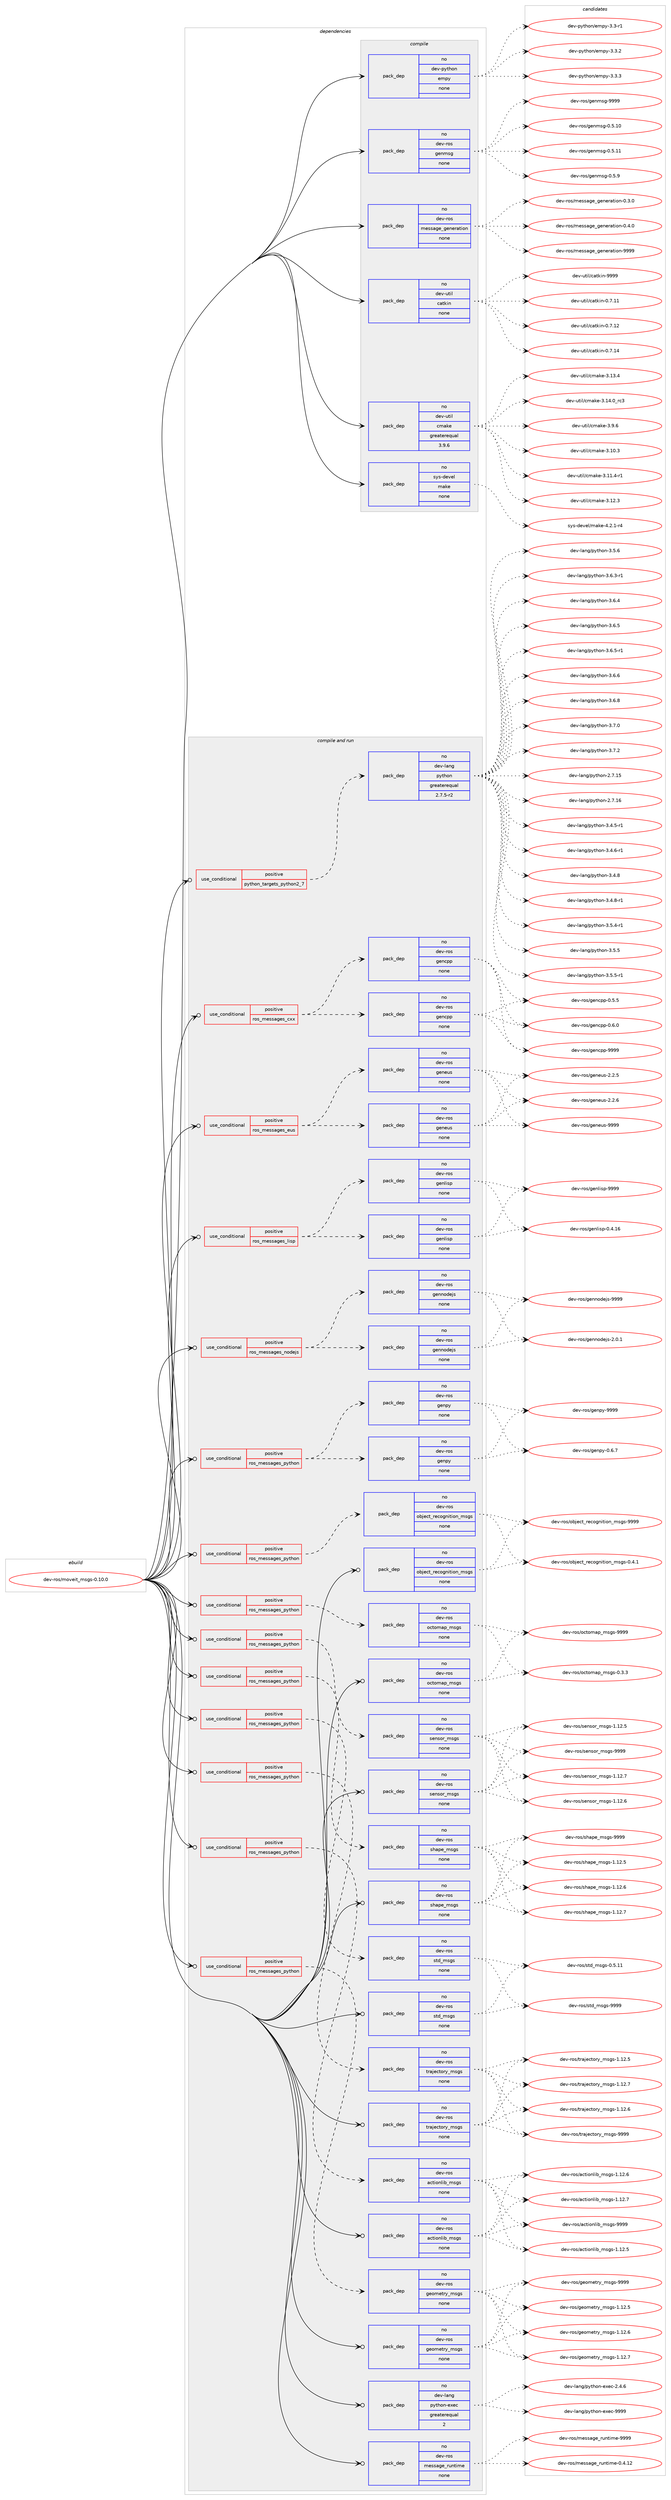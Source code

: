 digraph prolog {

# *************
# Graph options
# *************

newrank=true;
concentrate=true;
compound=true;
graph [rankdir=LR,fontname=Helvetica,fontsize=10,ranksep=1.5];#, ranksep=2.5, nodesep=0.2];
edge  [arrowhead=vee];
node  [fontname=Helvetica,fontsize=10];

# **********
# The ebuild
# **********

subgraph cluster_leftcol {
color=gray;
rank=same;
label=<<i>ebuild</i>>;
id [label="dev-ros/moveit_msgs-0.10.0", color=red, width=4, href="../dev-ros/moveit_msgs-0.10.0.svg"];
}

# ****************
# The dependencies
# ****************

subgraph cluster_midcol {
color=gray;
label=<<i>dependencies</i>>;
subgraph cluster_compile {
fillcolor="#eeeeee";
style=filled;
label=<<i>compile</i>>;
subgraph pack1047651 {
dependency1460095 [label=<<TABLE BORDER="0" CELLBORDER="1" CELLSPACING="0" CELLPADDING="4" WIDTH="220"><TR><TD ROWSPAN="6" CELLPADDING="30">pack_dep</TD></TR><TR><TD WIDTH="110">no</TD></TR><TR><TD>dev-python</TD></TR><TR><TD>empy</TD></TR><TR><TD>none</TD></TR><TR><TD></TD></TR></TABLE>>, shape=none, color=blue];
}
id:e -> dependency1460095:w [weight=20,style="solid",arrowhead="vee"];
subgraph pack1047652 {
dependency1460096 [label=<<TABLE BORDER="0" CELLBORDER="1" CELLSPACING="0" CELLPADDING="4" WIDTH="220"><TR><TD ROWSPAN="6" CELLPADDING="30">pack_dep</TD></TR><TR><TD WIDTH="110">no</TD></TR><TR><TD>dev-ros</TD></TR><TR><TD>genmsg</TD></TR><TR><TD>none</TD></TR><TR><TD></TD></TR></TABLE>>, shape=none, color=blue];
}
id:e -> dependency1460096:w [weight=20,style="solid",arrowhead="vee"];
subgraph pack1047653 {
dependency1460097 [label=<<TABLE BORDER="0" CELLBORDER="1" CELLSPACING="0" CELLPADDING="4" WIDTH="220"><TR><TD ROWSPAN="6" CELLPADDING="30">pack_dep</TD></TR><TR><TD WIDTH="110">no</TD></TR><TR><TD>dev-ros</TD></TR><TR><TD>message_generation</TD></TR><TR><TD>none</TD></TR><TR><TD></TD></TR></TABLE>>, shape=none, color=blue];
}
id:e -> dependency1460097:w [weight=20,style="solid",arrowhead="vee"];
subgraph pack1047654 {
dependency1460098 [label=<<TABLE BORDER="0" CELLBORDER="1" CELLSPACING="0" CELLPADDING="4" WIDTH="220"><TR><TD ROWSPAN="6" CELLPADDING="30">pack_dep</TD></TR><TR><TD WIDTH="110">no</TD></TR><TR><TD>dev-util</TD></TR><TR><TD>catkin</TD></TR><TR><TD>none</TD></TR><TR><TD></TD></TR></TABLE>>, shape=none, color=blue];
}
id:e -> dependency1460098:w [weight=20,style="solid",arrowhead="vee"];
subgraph pack1047655 {
dependency1460099 [label=<<TABLE BORDER="0" CELLBORDER="1" CELLSPACING="0" CELLPADDING="4" WIDTH="220"><TR><TD ROWSPAN="6" CELLPADDING="30">pack_dep</TD></TR><TR><TD WIDTH="110">no</TD></TR><TR><TD>dev-util</TD></TR><TR><TD>cmake</TD></TR><TR><TD>greaterequal</TD></TR><TR><TD>3.9.6</TD></TR></TABLE>>, shape=none, color=blue];
}
id:e -> dependency1460099:w [weight=20,style="solid",arrowhead="vee"];
subgraph pack1047656 {
dependency1460100 [label=<<TABLE BORDER="0" CELLBORDER="1" CELLSPACING="0" CELLPADDING="4" WIDTH="220"><TR><TD ROWSPAN="6" CELLPADDING="30">pack_dep</TD></TR><TR><TD WIDTH="110">no</TD></TR><TR><TD>sys-devel</TD></TR><TR><TD>make</TD></TR><TR><TD>none</TD></TR><TR><TD></TD></TR></TABLE>>, shape=none, color=blue];
}
id:e -> dependency1460100:w [weight=20,style="solid",arrowhead="vee"];
}
subgraph cluster_compileandrun {
fillcolor="#eeeeee";
style=filled;
label=<<i>compile and run</i>>;
subgraph cond389054 {
dependency1460101 [label=<<TABLE BORDER="0" CELLBORDER="1" CELLSPACING="0" CELLPADDING="4"><TR><TD ROWSPAN="3" CELLPADDING="10">use_conditional</TD></TR><TR><TD>positive</TD></TR><TR><TD>python_targets_python2_7</TD></TR></TABLE>>, shape=none, color=red];
subgraph pack1047657 {
dependency1460102 [label=<<TABLE BORDER="0" CELLBORDER="1" CELLSPACING="0" CELLPADDING="4" WIDTH="220"><TR><TD ROWSPAN="6" CELLPADDING="30">pack_dep</TD></TR><TR><TD WIDTH="110">no</TD></TR><TR><TD>dev-lang</TD></TR><TR><TD>python</TD></TR><TR><TD>greaterequal</TD></TR><TR><TD>2.7.5-r2</TD></TR></TABLE>>, shape=none, color=blue];
}
dependency1460101:e -> dependency1460102:w [weight=20,style="dashed",arrowhead="vee"];
}
id:e -> dependency1460101:w [weight=20,style="solid",arrowhead="odotvee"];
subgraph cond389055 {
dependency1460103 [label=<<TABLE BORDER="0" CELLBORDER="1" CELLSPACING="0" CELLPADDING="4"><TR><TD ROWSPAN="3" CELLPADDING="10">use_conditional</TD></TR><TR><TD>positive</TD></TR><TR><TD>ros_messages_cxx</TD></TR></TABLE>>, shape=none, color=red];
subgraph pack1047658 {
dependency1460104 [label=<<TABLE BORDER="0" CELLBORDER="1" CELLSPACING="0" CELLPADDING="4" WIDTH="220"><TR><TD ROWSPAN="6" CELLPADDING="30">pack_dep</TD></TR><TR><TD WIDTH="110">no</TD></TR><TR><TD>dev-ros</TD></TR><TR><TD>gencpp</TD></TR><TR><TD>none</TD></TR><TR><TD></TD></TR></TABLE>>, shape=none, color=blue];
}
dependency1460103:e -> dependency1460104:w [weight=20,style="dashed",arrowhead="vee"];
subgraph pack1047659 {
dependency1460105 [label=<<TABLE BORDER="0" CELLBORDER="1" CELLSPACING="0" CELLPADDING="4" WIDTH="220"><TR><TD ROWSPAN="6" CELLPADDING="30">pack_dep</TD></TR><TR><TD WIDTH="110">no</TD></TR><TR><TD>dev-ros</TD></TR><TR><TD>gencpp</TD></TR><TR><TD>none</TD></TR><TR><TD></TD></TR></TABLE>>, shape=none, color=blue];
}
dependency1460103:e -> dependency1460105:w [weight=20,style="dashed",arrowhead="vee"];
}
id:e -> dependency1460103:w [weight=20,style="solid",arrowhead="odotvee"];
subgraph cond389056 {
dependency1460106 [label=<<TABLE BORDER="0" CELLBORDER="1" CELLSPACING="0" CELLPADDING="4"><TR><TD ROWSPAN="3" CELLPADDING="10">use_conditional</TD></TR><TR><TD>positive</TD></TR><TR><TD>ros_messages_eus</TD></TR></TABLE>>, shape=none, color=red];
subgraph pack1047660 {
dependency1460107 [label=<<TABLE BORDER="0" CELLBORDER="1" CELLSPACING="0" CELLPADDING="4" WIDTH="220"><TR><TD ROWSPAN="6" CELLPADDING="30">pack_dep</TD></TR><TR><TD WIDTH="110">no</TD></TR><TR><TD>dev-ros</TD></TR><TR><TD>geneus</TD></TR><TR><TD>none</TD></TR><TR><TD></TD></TR></TABLE>>, shape=none, color=blue];
}
dependency1460106:e -> dependency1460107:w [weight=20,style="dashed",arrowhead="vee"];
subgraph pack1047661 {
dependency1460108 [label=<<TABLE BORDER="0" CELLBORDER="1" CELLSPACING="0" CELLPADDING="4" WIDTH="220"><TR><TD ROWSPAN="6" CELLPADDING="30">pack_dep</TD></TR><TR><TD WIDTH="110">no</TD></TR><TR><TD>dev-ros</TD></TR><TR><TD>geneus</TD></TR><TR><TD>none</TD></TR><TR><TD></TD></TR></TABLE>>, shape=none, color=blue];
}
dependency1460106:e -> dependency1460108:w [weight=20,style="dashed",arrowhead="vee"];
}
id:e -> dependency1460106:w [weight=20,style="solid",arrowhead="odotvee"];
subgraph cond389057 {
dependency1460109 [label=<<TABLE BORDER="0" CELLBORDER="1" CELLSPACING="0" CELLPADDING="4"><TR><TD ROWSPAN="3" CELLPADDING="10">use_conditional</TD></TR><TR><TD>positive</TD></TR><TR><TD>ros_messages_lisp</TD></TR></TABLE>>, shape=none, color=red];
subgraph pack1047662 {
dependency1460110 [label=<<TABLE BORDER="0" CELLBORDER="1" CELLSPACING="0" CELLPADDING="4" WIDTH="220"><TR><TD ROWSPAN="6" CELLPADDING="30">pack_dep</TD></TR><TR><TD WIDTH="110">no</TD></TR><TR><TD>dev-ros</TD></TR><TR><TD>genlisp</TD></TR><TR><TD>none</TD></TR><TR><TD></TD></TR></TABLE>>, shape=none, color=blue];
}
dependency1460109:e -> dependency1460110:w [weight=20,style="dashed",arrowhead="vee"];
subgraph pack1047663 {
dependency1460111 [label=<<TABLE BORDER="0" CELLBORDER="1" CELLSPACING="0" CELLPADDING="4" WIDTH="220"><TR><TD ROWSPAN="6" CELLPADDING="30">pack_dep</TD></TR><TR><TD WIDTH="110">no</TD></TR><TR><TD>dev-ros</TD></TR><TR><TD>genlisp</TD></TR><TR><TD>none</TD></TR><TR><TD></TD></TR></TABLE>>, shape=none, color=blue];
}
dependency1460109:e -> dependency1460111:w [weight=20,style="dashed",arrowhead="vee"];
}
id:e -> dependency1460109:w [weight=20,style="solid",arrowhead="odotvee"];
subgraph cond389058 {
dependency1460112 [label=<<TABLE BORDER="0" CELLBORDER="1" CELLSPACING="0" CELLPADDING="4"><TR><TD ROWSPAN="3" CELLPADDING="10">use_conditional</TD></TR><TR><TD>positive</TD></TR><TR><TD>ros_messages_nodejs</TD></TR></TABLE>>, shape=none, color=red];
subgraph pack1047664 {
dependency1460113 [label=<<TABLE BORDER="0" CELLBORDER="1" CELLSPACING="0" CELLPADDING="4" WIDTH="220"><TR><TD ROWSPAN="6" CELLPADDING="30">pack_dep</TD></TR><TR><TD WIDTH="110">no</TD></TR><TR><TD>dev-ros</TD></TR><TR><TD>gennodejs</TD></TR><TR><TD>none</TD></TR><TR><TD></TD></TR></TABLE>>, shape=none, color=blue];
}
dependency1460112:e -> dependency1460113:w [weight=20,style="dashed",arrowhead="vee"];
subgraph pack1047665 {
dependency1460114 [label=<<TABLE BORDER="0" CELLBORDER="1" CELLSPACING="0" CELLPADDING="4" WIDTH="220"><TR><TD ROWSPAN="6" CELLPADDING="30">pack_dep</TD></TR><TR><TD WIDTH="110">no</TD></TR><TR><TD>dev-ros</TD></TR><TR><TD>gennodejs</TD></TR><TR><TD>none</TD></TR><TR><TD></TD></TR></TABLE>>, shape=none, color=blue];
}
dependency1460112:e -> dependency1460114:w [weight=20,style="dashed",arrowhead="vee"];
}
id:e -> dependency1460112:w [weight=20,style="solid",arrowhead="odotvee"];
subgraph cond389059 {
dependency1460115 [label=<<TABLE BORDER="0" CELLBORDER="1" CELLSPACING="0" CELLPADDING="4"><TR><TD ROWSPAN="3" CELLPADDING="10">use_conditional</TD></TR><TR><TD>positive</TD></TR><TR><TD>ros_messages_python</TD></TR></TABLE>>, shape=none, color=red];
subgraph pack1047666 {
dependency1460116 [label=<<TABLE BORDER="0" CELLBORDER="1" CELLSPACING="0" CELLPADDING="4" WIDTH="220"><TR><TD ROWSPAN="6" CELLPADDING="30">pack_dep</TD></TR><TR><TD WIDTH="110">no</TD></TR><TR><TD>dev-ros</TD></TR><TR><TD>actionlib_msgs</TD></TR><TR><TD>none</TD></TR><TR><TD></TD></TR></TABLE>>, shape=none, color=blue];
}
dependency1460115:e -> dependency1460116:w [weight=20,style="dashed",arrowhead="vee"];
}
id:e -> dependency1460115:w [weight=20,style="solid",arrowhead="odotvee"];
subgraph cond389060 {
dependency1460117 [label=<<TABLE BORDER="0" CELLBORDER="1" CELLSPACING="0" CELLPADDING="4"><TR><TD ROWSPAN="3" CELLPADDING="10">use_conditional</TD></TR><TR><TD>positive</TD></TR><TR><TD>ros_messages_python</TD></TR></TABLE>>, shape=none, color=red];
subgraph pack1047667 {
dependency1460118 [label=<<TABLE BORDER="0" CELLBORDER="1" CELLSPACING="0" CELLPADDING="4" WIDTH="220"><TR><TD ROWSPAN="6" CELLPADDING="30">pack_dep</TD></TR><TR><TD WIDTH="110">no</TD></TR><TR><TD>dev-ros</TD></TR><TR><TD>genpy</TD></TR><TR><TD>none</TD></TR><TR><TD></TD></TR></TABLE>>, shape=none, color=blue];
}
dependency1460117:e -> dependency1460118:w [weight=20,style="dashed",arrowhead="vee"];
subgraph pack1047668 {
dependency1460119 [label=<<TABLE BORDER="0" CELLBORDER="1" CELLSPACING="0" CELLPADDING="4" WIDTH="220"><TR><TD ROWSPAN="6" CELLPADDING="30">pack_dep</TD></TR><TR><TD WIDTH="110">no</TD></TR><TR><TD>dev-ros</TD></TR><TR><TD>genpy</TD></TR><TR><TD>none</TD></TR><TR><TD></TD></TR></TABLE>>, shape=none, color=blue];
}
dependency1460117:e -> dependency1460119:w [weight=20,style="dashed",arrowhead="vee"];
}
id:e -> dependency1460117:w [weight=20,style="solid",arrowhead="odotvee"];
subgraph cond389061 {
dependency1460120 [label=<<TABLE BORDER="0" CELLBORDER="1" CELLSPACING="0" CELLPADDING="4"><TR><TD ROWSPAN="3" CELLPADDING="10">use_conditional</TD></TR><TR><TD>positive</TD></TR><TR><TD>ros_messages_python</TD></TR></TABLE>>, shape=none, color=red];
subgraph pack1047669 {
dependency1460121 [label=<<TABLE BORDER="0" CELLBORDER="1" CELLSPACING="0" CELLPADDING="4" WIDTH="220"><TR><TD ROWSPAN="6" CELLPADDING="30">pack_dep</TD></TR><TR><TD WIDTH="110">no</TD></TR><TR><TD>dev-ros</TD></TR><TR><TD>geometry_msgs</TD></TR><TR><TD>none</TD></TR><TR><TD></TD></TR></TABLE>>, shape=none, color=blue];
}
dependency1460120:e -> dependency1460121:w [weight=20,style="dashed",arrowhead="vee"];
}
id:e -> dependency1460120:w [weight=20,style="solid",arrowhead="odotvee"];
subgraph cond389062 {
dependency1460122 [label=<<TABLE BORDER="0" CELLBORDER="1" CELLSPACING="0" CELLPADDING="4"><TR><TD ROWSPAN="3" CELLPADDING="10">use_conditional</TD></TR><TR><TD>positive</TD></TR><TR><TD>ros_messages_python</TD></TR></TABLE>>, shape=none, color=red];
subgraph pack1047670 {
dependency1460123 [label=<<TABLE BORDER="0" CELLBORDER="1" CELLSPACING="0" CELLPADDING="4" WIDTH="220"><TR><TD ROWSPAN="6" CELLPADDING="30">pack_dep</TD></TR><TR><TD WIDTH="110">no</TD></TR><TR><TD>dev-ros</TD></TR><TR><TD>object_recognition_msgs</TD></TR><TR><TD>none</TD></TR><TR><TD></TD></TR></TABLE>>, shape=none, color=blue];
}
dependency1460122:e -> dependency1460123:w [weight=20,style="dashed",arrowhead="vee"];
}
id:e -> dependency1460122:w [weight=20,style="solid",arrowhead="odotvee"];
subgraph cond389063 {
dependency1460124 [label=<<TABLE BORDER="0" CELLBORDER="1" CELLSPACING="0" CELLPADDING="4"><TR><TD ROWSPAN="3" CELLPADDING="10">use_conditional</TD></TR><TR><TD>positive</TD></TR><TR><TD>ros_messages_python</TD></TR></TABLE>>, shape=none, color=red];
subgraph pack1047671 {
dependency1460125 [label=<<TABLE BORDER="0" CELLBORDER="1" CELLSPACING="0" CELLPADDING="4" WIDTH="220"><TR><TD ROWSPAN="6" CELLPADDING="30">pack_dep</TD></TR><TR><TD WIDTH="110">no</TD></TR><TR><TD>dev-ros</TD></TR><TR><TD>octomap_msgs</TD></TR><TR><TD>none</TD></TR><TR><TD></TD></TR></TABLE>>, shape=none, color=blue];
}
dependency1460124:e -> dependency1460125:w [weight=20,style="dashed",arrowhead="vee"];
}
id:e -> dependency1460124:w [weight=20,style="solid",arrowhead="odotvee"];
subgraph cond389064 {
dependency1460126 [label=<<TABLE BORDER="0" CELLBORDER="1" CELLSPACING="0" CELLPADDING="4"><TR><TD ROWSPAN="3" CELLPADDING="10">use_conditional</TD></TR><TR><TD>positive</TD></TR><TR><TD>ros_messages_python</TD></TR></TABLE>>, shape=none, color=red];
subgraph pack1047672 {
dependency1460127 [label=<<TABLE BORDER="0" CELLBORDER="1" CELLSPACING="0" CELLPADDING="4" WIDTH="220"><TR><TD ROWSPAN="6" CELLPADDING="30">pack_dep</TD></TR><TR><TD WIDTH="110">no</TD></TR><TR><TD>dev-ros</TD></TR><TR><TD>sensor_msgs</TD></TR><TR><TD>none</TD></TR><TR><TD></TD></TR></TABLE>>, shape=none, color=blue];
}
dependency1460126:e -> dependency1460127:w [weight=20,style="dashed",arrowhead="vee"];
}
id:e -> dependency1460126:w [weight=20,style="solid",arrowhead="odotvee"];
subgraph cond389065 {
dependency1460128 [label=<<TABLE BORDER="0" CELLBORDER="1" CELLSPACING="0" CELLPADDING="4"><TR><TD ROWSPAN="3" CELLPADDING="10">use_conditional</TD></TR><TR><TD>positive</TD></TR><TR><TD>ros_messages_python</TD></TR></TABLE>>, shape=none, color=red];
subgraph pack1047673 {
dependency1460129 [label=<<TABLE BORDER="0" CELLBORDER="1" CELLSPACING="0" CELLPADDING="4" WIDTH="220"><TR><TD ROWSPAN="6" CELLPADDING="30">pack_dep</TD></TR><TR><TD WIDTH="110">no</TD></TR><TR><TD>dev-ros</TD></TR><TR><TD>shape_msgs</TD></TR><TR><TD>none</TD></TR><TR><TD></TD></TR></TABLE>>, shape=none, color=blue];
}
dependency1460128:e -> dependency1460129:w [weight=20,style="dashed",arrowhead="vee"];
}
id:e -> dependency1460128:w [weight=20,style="solid",arrowhead="odotvee"];
subgraph cond389066 {
dependency1460130 [label=<<TABLE BORDER="0" CELLBORDER="1" CELLSPACING="0" CELLPADDING="4"><TR><TD ROWSPAN="3" CELLPADDING="10">use_conditional</TD></TR><TR><TD>positive</TD></TR><TR><TD>ros_messages_python</TD></TR></TABLE>>, shape=none, color=red];
subgraph pack1047674 {
dependency1460131 [label=<<TABLE BORDER="0" CELLBORDER="1" CELLSPACING="0" CELLPADDING="4" WIDTH="220"><TR><TD ROWSPAN="6" CELLPADDING="30">pack_dep</TD></TR><TR><TD WIDTH="110">no</TD></TR><TR><TD>dev-ros</TD></TR><TR><TD>std_msgs</TD></TR><TR><TD>none</TD></TR><TR><TD></TD></TR></TABLE>>, shape=none, color=blue];
}
dependency1460130:e -> dependency1460131:w [weight=20,style="dashed",arrowhead="vee"];
}
id:e -> dependency1460130:w [weight=20,style="solid",arrowhead="odotvee"];
subgraph cond389067 {
dependency1460132 [label=<<TABLE BORDER="0" CELLBORDER="1" CELLSPACING="0" CELLPADDING="4"><TR><TD ROWSPAN="3" CELLPADDING="10">use_conditional</TD></TR><TR><TD>positive</TD></TR><TR><TD>ros_messages_python</TD></TR></TABLE>>, shape=none, color=red];
subgraph pack1047675 {
dependency1460133 [label=<<TABLE BORDER="0" CELLBORDER="1" CELLSPACING="0" CELLPADDING="4" WIDTH="220"><TR><TD ROWSPAN="6" CELLPADDING="30">pack_dep</TD></TR><TR><TD WIDTH="110">no</TD></TR><TR><TD>dev-ros</TD></TR><TR><TD>trajectory_msgs</TD></TR><TR><TD>none</TD></TR><TR><TD></TD></TR></TABLE>>, shape=none, color=blue];
}
dependency1460132:e -> dependency1460133:w [weight=20,style="dashed",arrowhead="vee"];
}
id:e -> dependency1460132:w [weight=20,style="solid",arrowhead="odotvee"];
subgraph pack1047676 {
dependency1460134 [label=<<TABLE BORDER="0" CELLBORDER="1" CELLSPACING="0" CELLPADDING="4" WIDTH="220"><TR><TD ROWSPAN="6" CELLPADDING="30">pack_dep</TD></TR><TR><TD WIDTH="110">no</TD></TR><TR><TD>dev-lang</TD></TR><TR><TD>python-exec</TD></TR><TR><TD>greaterequal</TD></TR><TR><TD>2</TD></TR></TABLE>>, shape=none, color=blue];
}
id:e -> dependency1460134:w [weight=20,style="solid",arrowhead="odotvee"];
subgraph pack1047677 {
dependency1460135 [label=<<TABLE BORDER="0" CELLBORDER="1" CELLSPACING="0" CELLPADDING="4" WIDTH="220"><TR><TD ROWSPAN="6" CELLPADDING="30">pack_dep</TD></TR><TR><TD WIDTH="110">no</TD></TR><TR><TD>dev-ros</TD></TR><TR><TD>actionlib_msgs</TD></TR><TR><TD>none</TD></TR><TR><TD></TD></TR></TABLE>>, shape=none, color=blue];
}
id:e -> dependency1460135:w [weight=20,style="solid",arrowhead="odotvee"];
subgraph pack1047678 {
dependency1460136 [label=<<TABLE BORDER="0" CELLBORDER="1" CELLSPACING="0" CELLPADDING="4" WIDTH="220"><TR><TD ROWSPAN="6" CELLPADDING="30">pack_dep</TD></TR><TR><TD WIDTH="110">no</TD></TR><TR><TD>dev-ros</TD></TR><TR><TD>geometry_msgs</TD></TR><TR><TD>none</TD></TR><TR><TD></TD></TR></TABLE>>, shape=none, color=blue];
}
id:e -> dependency1460136:w [weight=20,style="solid",arrowhead="odotvee"];
subgraph pack1047679 {
dependency1460137 [label=<<TABLE BORDER="0" CELLBORDER="1" CELLSPACING="0" CELLPADDING="4" WIDTH="220"><TR><TD ROWSPAN="6" CELLPADDING="30">pack_dep</TD></TR><TR><TD WIDTH="110">no</TD></TR><TR><TD>dev-ros</TD></TR><TR><TD>message_runtime</TD></TR><TR><TD>none</TD></TR><TR><TD></TD></TR></TABLE>>, shape=none, color=blue];
}
id:e -> dependency1460137:w [weight=20,style="solid",arrowhead="odotvee"];
subgraph pack1047680 {
dependency1460138 [label=<<TABLE BORDER="0" CELLBORDER="1" CELLSPACING="0" CELLPADDING="4" WIDTH="220"><TR><TD ROWSPAN="6" CELLPADDING="30">pack_dep</TD></TR><TR><TD WIDTH="110">no</TD></TR><TR><TD>dev-ros</TD></TR><TR><TD>object_recognition_msgs</TD></TR><TR><TD>none</TD></TR><TR><TD></TD></TR></TABLE>>, shape=none, color=blue];
}
id:e -> dependency1460138:w [weight=20,style="solid",arrowhead="odotvee"];
subgraph pack1047681 {
dependency1460139 [label=<<TABLE BORDER="0" CELLBORDER="1" CELLSPACING="0" CELLPADDING="4" WIDTH="220"><TR><TD ROWSPAN="6" CELLPADDING="30">pack_dep</TD></TR><TR><TD WIDTH="110">no</TD></TR><TR><TD>dev-ros</TD></TR><TR><TD>octomap_msgs</TD></TR><TR><TD>none</TD></TR><TR><TD></TD></TR></TABLE>>, shape=none, color=blue];
}
id:e -> dependency1460139:w [weight=20,style="solid",arrowhead="odotvee"];
subgraph pack1047682 {
dependency1460140 [label=<<TABLE BORDER="0" CELLBORDER="1" CELLSPACING="0" CELLPADDING="4" WIDTH="220"><TR><TD ROWSPAN="6" CELLPADDING="30">pack_dep</TD></TR><TR><TD WIDTH="110">no</TD></TR><TR><TD>dev-ros</TD></TR><TR><TD>sensor_msgs</TD></TR><TR><TD>none</TD></TR><TR><TD></TD></TR></TABLE>>, shape=none, color=blue];
}
id:e -> dependency1460140:w [weight=20,style="solid",arrowhead="odotvee"];
subgraph pack1047683 {
dependency1460141 [label=<<TABLE BORDER="0" CELLBORDER="1" CELLSPACING="0" CELLPADDING="4" WIDTH="220"><TR><TD ROWSPAN="6" CELLPADDING="30">pack_dep</TD></TR><TR><TD WIDTH="110">no</TD></TR><TR><TD>dev-ros</TD></TR><TR><TD>shape_msgs</TD></TR><TR><TD>none</TD></TR><TR><TD></TD></TR></TABLE>>, shape=none, color=blue];
}
id:e -> dependency1460141:w [weight=20,style="solid",arrowhead="odotvee"];
subgraph pack1047684 {
dependency1460142 [label=<<TABLE BORDER="0" CELLBORDER="1" CELLSPACING="0" CELLPADDING="4" WIDTH="220"><TR><TD ROWSPAN="6" CELLPADDING="30">pack_dep</TD></TR><TR><TD WIDTH="110">no</TD></TR><TR><TD>dev-ros</TD></TR><TR><TD>std_msgs</TD></TR><TR><TD>none</TD></TR><TR><TD></TD></TR></TABLE>>, shape=none, color=blue];
}
id:e -> dependency1460142:w [weight=20,style="solid",arrowhead="odotvee"];
subgraph pack1047685 {
dependency1460143 [label=<<TABLE BORDER="0" CELLBORDER="1" CELLSPACING="0" CELLPADDING="4" WIDTH="220"><TR><TD ROWSPAN="6" CELLPADDING="30">pack_dep</TD></TR><TR><TD WIDTH="110">no</TD></TR><TR><TD>dev-ros</TD></TR><TR><TD>trajectory_msgs</TD></TR><TR><TD>none</TD></TR><TR><TD></TD></TR></TABLE>>, shape=none, color=blue];
}
id:e -> dependency1460143:w [weight=20,style="solid",arrowhead="odotvee"];
}
subgraph cluster_run {
fillcolor="#eeeeee";
style=filled;
label=<<i>run</i>>;
}
}

# **************
# The candidates
# **************

subgraph cluster_choices {
rank=same;
color=gray;
label=<<i>candidates</i>>;

subgraph choice1047651 {
color=black;
nodesep=1;
choice1001011184511212111610411111047101109112121455146514511449 [label="dev-python/empy-3.3-r1", color=red, width=4,href="../dev-python/empy-3.3-r1.svg"];
choice1001011184511212111610411111047101109112121455146514650 [label="dev-python/empy-3.3.2", color=red, width=4,href="../dev-python/empy-3.3.2.svg"];
choice1001011184511212111610411111047101109112121455146514651 [label="dev-python/empy-3.3.3", color=red, width=4,href="../dev-python/empy-3.3.3.svg"];
dependency1460095:e -> choice1001011184511212111610411111047101109112121455146514511449:w [style=dotted,weight="100"];
dependency1460095:e -> choice1001011184511212111610411111047101109112121455146514650:w [style=dotted,weight="100"];
dependency1460095:e -> choice1001011184511212111610411111047101109112121455146514651:w [style=dotted,weight="100"];
}
subgraph choice1047652 {
color=black;
nodesep=1;
choice100101118451141111154710310111010911510345484653464948 [label="dev-ros/genmsg-0.5.10", color=red, width=4,href="../dev-ros/genmsg-0.5.10.svg"];
choice100101118451141111154710310111010911510345484653464949 [label="dev-ros/genmsg-0.5.11", color=red, width=4,href="../dev-ros/genmsg-0.5.11.svg"];
choice1001011184511411111547103101110109115103454846534657 [label="dev-ros/genmsg-0.5.9", color=red, width=4,href="../dev-ros/genmsg-0.5.9.svg"];
choice10010111845114111115471031011101091151034557575757 [label="dev-ros/genmsg-9999", color=red, width=4,href="../dev-ros/genmsg-9999.svg"];
dependency1460096:e -> choice100101118451141111154710310111010911510345484653464948:w [style=dotted,weight="100"];
dependency1460096:e -> choice100101118451141111154710310111010911510345484653464949:w [style=dotted,weight="100"];
dependency1460096:e -> choice1001011184511411111547103101110109115103454846534657:w [style=dotted,weight="100"];
dependency1460096:e -> choice10010111845114111115471031011101091151034557575757:w [style=dotted,weight="100"];
}
subgraph choice1047653 {
color=black;
nodesep=1;
choice1001011184511411111547109101115115971031019510310111010111497116105111110454846514648 [label="dev-ros/message_generation-0.3.0", color=red, width=4,href="../dev-ros/message_generation-0.3.0.svg"];
choice1001011184511411111547109101115115971031019510310111010111497116105111110454846524648 [label="dev-ros/message_generation-0.4.0", color=red, width=4,href="../dev-ros/message_generation-0.4.0.svg"];
choice10010111845114111115471091011151159710310195103101110101114971161051111104557575757 [label="dev-ros/message_generation-9999", color=red, width=4,href="../dev-ros/message_generation-9999.svg"];
dependency1460097:e -> choice1001011184511411111547109101115115971031019510310111010111497116105111110454846514648:w [style=dotted,weight="100"];
dependency1460097:e -> choice1001011184511411111547109101115115971031019510310111010111497116105111110454846524648:w [style=dotted,weight="100"];
dependency1460097:e -> choice10010111845114111115471091011151159710310195103101110101114971161051111104557575757:w [style=dotted,weight="100"];
}
subgraph choice1047654 {
color=black;
nodesep=1;
choice1001011184511711610510847999711610710511045484655464949 [label="dev-util/catkin-0.7.11", color=red, width=4,href="../dev-util/catkin-0.7.11.svg"];
choice1001011184511711610510847999711610710511045484655464950 [label="dev-util/catkin-0.7.12", color=red, width=4,href="../dev-util/catkin-0.7.12.svg"];
choice1001011184511711610510847999711610710511045484655464952 [label="dev-util/catkin-0.7.14", color=red, width=4,href="../dev-util/catkin-0.7.14.svg"];
choice100101118451171161051084799971161071051104557575757 [label="dev-util/catkin-9999", color=red, width=4,href="../dev-util/catkin-9999.svg"];
dependency1460098:e -> choice1001011184511711610510847999711610710511045484655464949:w [style=dotted,weight="100"];
dependency1460098:e -> choice1001011184511711610510847999711610710511045484655464950:w [style=dotted,weight="100"];
dependency1460098:e -> choice1001011184511711610510847999711610710511045484655464952:w [style=dotted,weight="100"];
dependency1460098:e -> choice100101118451171161051084799971161071051104557575757:w [style=dotted,weight="100"];
}
subgraph choice1047655 {
color=black;
nodesep=1;
choice1001011184511711610510847991099710710145514649484651 [label="dev-util/cmake-3.10.3", color=red, width=4,href="../dev-util/cmake-3.10.3.svg"];
choice10010111845117116105108479910997107101455146494946524511449 [label="dev-util/cmake-3.11.4-r1", color=red, width=4,href="../dev-util/cmake-3.11.4-r1.svg"];
choice1001011184511711610510847991099710710145514649504651 [label="dev-util/cmake-3.12.3", color=red, width=4,href="../dev-util/cmake-3.12.3.svg"];
choice1001011184511711610510847991099710710145514649514652 [label="dev-util/cmake-3.13.4", color=red, width=4,href="../dev-util/cmake-3.13.4.svg"];
choice1001011184511711610510847991099710710145514649524648951149951 [label="dev-util/cmake-3.14.0_rc3", color=red, width=4,href="../dev-util/cmake-3.14.0_rc3.svg"];
choice10010111845117116105108479910997107101455146574654 [label="dev-util/cmake-3.9.6", color=red, width=4,href="../dev-util/cmake-3.9.6.svg"];
dependency1460099:e -> choice1001011184511711610510847991099710710145514649484651:w [style=dotted,weight="100"];
dependency1460099:e -> choice10010111845117116105108479910997107101455146494946524511449:w [style=dotted,weight="100"];
dependency1460099:e -> choice1001011184511711610510847991099710710145514649504651:w [style=dotted,weight="100"];
dependency1460099:e -> choice1001011184511711610510847991099710710145514649514652:w [style=dotted,weight="100"];
dependency1460099:e -> choice1001011184511711610510847991099710710145514649524648951149951:w [style=dotted,weight="100"];
dependency1460099:e -> choice10010111845117116105108479910997107101455146574654:w [style=dotted,weight="100"];
}
subgraph choice1047656 {
color=black;
nodesep=1;
choice1151211154510010111810110847109971071014552465046494511452 [label="sys-devel/make-4.2.1-r4", color=red, width=4,href="../sys-devel/make-4.2.1-r4.svg"];
dependency1460100:e -> choice1151211154510010111810110847109971071014552465046494511452:w [style=dotted,weight="100"];
}
subgraph choice1047657 {
color=black;
nodesep=1;
choice10010111845108971101034711212111610411111045504655464953 [label="dev-lang/python-2.7.15", color=red, width=4,href="../dev-lang/python-2.7.15.svg"];
choice10010111845108971101034711212111610411111045504655464954 [label="dev-lang/python-2.7.16", color=red, width=4,href="../dev-lang/python-2.7.16.svg"];
choice1001011184510897110103471121211161041111104551465246534511449 [label="dev-lang/python-3.4.5-r1", color=red, width=4,href="../dev-lang/python-3.4.5-r1.svg"];
choice1001011184510897110103471121211161041111104551465246544511449 [label="dev-lang/python-3.4.6-r1", color=red, width=4,href="../dev-lang/python-3.4.6-r1.svg"];
choice100101118451089711010347112121116104111110455146524656 [label="dev-lang/python-3.4.8", color=red, width=4,href="../dev-lang/python-3.4.8.svg"];
choice1001011184510897110103471121211161041111104551465246564511449 [label="dev-lang/python-3.4.8-r1", color=red, width=4,href="../dev-lang/python-3.4.8-r1.svg"];
choice1001011184510897110103471121211161041111104551465346524511449 [label="dev-lang/python-3.5.4-r1", color=red, width=4,href="../dev-lang/python-3.5.4-r1.svg"];
choice100101118451089711010347112121116104111110455146534653 [label="dev-lang/python-3.5.5", color=red, width=4,href="../dev-lang/python-3.5.5.svg"];
choice1001011184510897110103471121211161041111104551465346534511449 [label="dev-lang/python-3.5.5-r1", color=red, width=4,href="../dev-lang/python-3.5.5-r1.svg"];
choice100101118451089711010347112121116104111110455146534654 [label="dev-lang/python-3.5.6", color=red, width=4,href="../dev-lang/python-3.5.6.svg"];
choice1001011184510897110103471121211161041111104551465446514511449 [label="dev-lang/python-3.6.3-r1", color=red, width=4,href="../dev-lang/python-3.6.3-r1.svg"];
choice100101118451089711010347112121116104111110455146544652 [label="dev-lang/python-3.6.4", color=red, width=4,href="../dev-lang/python-3.6.4.svg"];
choice100101118451089711010347112121116104111110455146544653 [label="dev-lang/python-3.6.5", color=red, width=4,href="../dev-lang/python-3.6.5.svg"];
choice1001011184510897110103471121211161041111104551465446534511449 [label="dev-lang/python-3.6.5-r1", color=red, width=4,href="../dev-lang/python-3.6.5-r1.svg"];
choice100101118451089711010347112121116104111110455146544654 [label="dev-lang/python-3.6.6", color=red, width=4,href="../dev-lang/python-3.6.6.svg"];
choice100101118451089711010347112121116104111110455146544656 [label="dev-lang/python-3.6.8", color=red, width=4,href="../dev-lang/python-3.6.8.svg"];
choice100101118451089711010347112121116104111110455146554648 [label="dev-lang/python-3.7.0", color=red, width=4,href="../dev-lang/python-3.7.0.svg"];
choice100101118451089711010347112121116104111110455146554650 [label="dev-lang/python-3.7.2", color=red, width=4,href="../dev-lang/python-3.7.2.svg"];
dependency1460102:e -> choice10010111845108971101034711212111610411111045504655464953:w [style=dotted,weight="100"];
dependency1460102:e -> choice10010111845108971101034711212111610411111045504655464954:w [style=dotted,weight="100"];
dependency1460102:e -> choice1001011184510897110103471121211161041111104551465246534511449:w [style=dotted,weight="100"];
dependency1460102:e -> choice1001011184510897110103471121211161041111104551465246544511449:w [style=dotted,weight="100"];
dependency1460102:e -> choice100101118451089711010347112121116104111110455146524656:w [style=dotted,weight="100"];
dependency1460102:e -> choice1001011184510897110103471121211161041111104551465246564511449:w [style=dotted,weight="100"];
dependency1460102:e -> choice1001011184510897110103471121211161041111104551465346524511449:w [style=dotted,weight="100"];
dependency1460102:e -> choice100101118451089711010347112121116104111110455146534653:w [style=dotted,weight="100"];
dependency1460102:e -> choice1001011184510897110103471121211161041111104551465346534511449:w [style=dotted,weight="100"];
dependency1460102:e -> choice100101118451089711010347112121116104111110455146534654:w [style=dotted,weight="100"];
dependency1460102:e -> choice1001011184510897110103471121211161041111104551465446514511449:w [style=dotted,weight="100"];
dependency1460102:e -> choice100101118451089711010347112121116104111110455146544652:w [style=dotted,weight="100"];
dependency1460102:e -> choice100101118451089711010347112121116104111110455146544653:w [style=dotted,weight="100"];
dependency1460102:e -> choice1001011184510897110103471121211161041111104551465446534511449:w [style=dotted,weight="100"];
dependency1460102:e -> choice100101118451089711010347112121116104111110455146544654:w [style=dotted,weight="100"];
dependency1460102:e -> choice100101118451089711010347112121116104111110455146544656:w [style=dotted,weight="100"];
dependency1460102:e -> choice100101118451089711010347112121116104111110455146554648:w [style=dotted,weight="100"];
dependency1460102:e -> choice100101118451089711010347112121116104111110455146554650:w [style=dotted,weight="100"];
}
subgraph choice1047658 {
color=black;
nodesep=1;
choice100101118451141111154710310111099112112454846534653 [label="dev-ros/gencpp-0.5.5", color=red, width=4,href="../dev-ros/gencpp-0.5.5.svg"];
choice100101118451141111154710310111099112112454846544648 [label="dev-ros/gencpp-0.6.0", color=red, width=4,href="../dev-ros/gencpp-0.6.0.svg"];
choice1001011184511411111547103101110991121124557575757 [label="dev-ros/gencpp-9999", color=red, width=4,href="../dev-ros/gencpp-9999.svg"];
dependency1460104:e -> choice100101118451141111154710310111099112112454846534653:w [style=dotted,weight="100"];
dependency1460104:e -> choice100101118451141111154710310111099112112454846544648:w [style=dotted,weight="100"];
dependency1460104:e -> choice1001011184511411111547103101110991121124557575757:w [style=dotted,weight="100"];
}
subgraph choice1047659 {
color=black;
nodesep=1;
choice100101118451141111154710310111099112112454846534653 [label="dev-ros/gencpp-0.5.5", color=red, width=4,href="../dev-ros/gencpp-0.5.5.svg"];
choice100101118451141111154710310111099112112454846544648 [label="dev-ros/gencpp-0.6.0", color=red, width=4,href="../dev-ros/gencpp-0.6.0.svg"];
choice1001011184511411111547103101110991121124557575757 [label="dev-ros/gencpp-9999", color=red, width=4,href="../dev-ros/gencpp-9999.svg"];
dependency1460105:e -> choice100101118451141111154710310111099112112454846534653:w [style=dotted,weight="100"];
dependency1460105:e -> choice100101118451141111154710310111099112112454846544648:w [style=dotted,weight="100"];
dependency1460105:e -> choice1001011184511411111547103101110991121124557575757:w [style=dotted,weight="100"];
}
subgraph choice1047660 {
color=black;
nodesep=1;
choice1001011184511411111547103101110101117115455046504653 [label="dev-ros/geneus-2.2.5", color=red, width=4,href="../dev-ros/geneus-2.2.5.svg"];
choice1001011184511411111547103101110101117115455046504654 [label="dev-ros/geneus-2.2.6", color=red, width=4,href="../dev-ros/geneus-2.2.6.svg"];
choice10010111845114111115471031011101011171154557575757 [label="dev-ros/geneus-9999", color=red, width=4,href="../dev-ros/geneus-9999.svg"];
dependency1460107:e -> choice1001011184511411111547103101110101117115455046504653:w [style=dotted,weight="100"];
dependency1460107:e -> choice1001011184511411111547103101110101117115455046504654:w [style=dotted,weight="100"];
dependency1460107:e -> choice10010111845114111115471031011101011171154557575757:w [style=dotted,weight="100"];
}
subgraph choice1047661 {
color=black;
nodesep=1;
choice1001011184511411111547103101110101117115455046504653 [label="dev-ros/geneus-2.2.5", color=red, width=4,href="../dev-ros/geneus-2.2.5.svg"];
choice1001011184511411111547103101110101117115455046504654 [label="dev-ros/geneus-2.2.6", color=red, width=4,href="../dev-ros/geneus-2.2.6.svg"];
choice10010111845114111115471031011101011171154557575757 [label="dev-ros/geneus-9999", color=red, width=4,href="../dev-ros/geneus-9999.svg"];
dependency1460108:e -> choice1001011184511411111547103101110101117115455046504653:w [style=dotted,weight="100"];
dependency1460108:e -> choice1001011184511411111547103101110101117115455046504654:w [style=dotted,weight="100"];
dependency1460108:e -> choice10010111845114111115471031011101011171154557575757:w [style=dotted,weight="100"];
}
subgraph choice1047662 {
color=black;
nodesep=1;
choice100101118451141111154710310111010810511511245484652464954 [label="dev-ros/genlisp-0.4.16", color=red, width=4,href="../dev-ros/genlisp-0.4.16.svg"];
choice10010111845114111115471031011101081051151124557575757 [label="dev-ros/genlisp-9999", color=red, width=4,href="../dev-ros/genlisp-9999.svg"];
dependency1460110:e -> choice100101118451141111154710310111010810511511245484652464954:w [style=dotted,weight="100"];
dependency1460110:e -> choice10010111845114111115471031011101081051151124557575757:w [style=dotted,weight="100"];
}
subgraph choice1047663 {
color=black;
nodesep=1;
choice100101118451141111154710310111010810511511245484652464954 [label="dev-ros/genlisp-0.4.16", color=red, width=4,href="../dev-ros/genlisp-0.4.16.svg"];
choice10010111845114111115471031011101081051151124557575757 [label="dev-ros/genlisp-9999", color=red, width=4,href="../dev-ros/genlisp-9999.svg"];
dependency1460111:e -> choice100101118451141111154710310111010810511511245484652464954:w [style=dotted,weight="100"];
dependency1460111:e -> choice10010111845114111115471031011101081051151124557575757:w [style=dotted,weight="100"];
}
subgraph choice1047664 {
color=black;
nodesep=1;
choice1001011184511411111547103101110110111100101106115455046484649 [label="dev-ros/gennodejs-2.0.1", color=red, width=4,href="../dev-ros/gennodejs-2.0.1.svg"];
choice10010111845114111115471031011101101111001011061154557575757 [label="dev-ros/gennodejs-9999", color=red, width=4,href="../dev-ros/gennodejs-9999.svg"];
dependency1460113:e -> choice1001011184511411111547103101110110111100101106115455046484649:w [style=dotted,weight="100"];
dependency1460113:e -> choice10010111845114111115471031011101101111001011061154557575757:w [style=dotted,weight="100"];
}
subgraph choice1047665 {
color=black;
nodesep=1;
choice1001011184511411111547103101110110111100101106115455046484649 [label="dev-ros/gennodejs-2.0.1", color=red, width=4,href="../dev-ros/gennodejs-2.0.1.svg"];
choice10010111845114111115471031011101101111001011061154557575757 [label="dev-ros/gennodejs-9999", color=red, width=4,href="../dev-ros/gennodejs-9999.svg"];
dependency1460114:e -> choice1001011184511411111547103101110110111100101106115455046484649:w [style=dotted,weight="100"];
dependency1460114:e -> choice10010111845114111115471031011101101111001011061154557575757:w [style=dotted,weight="100"];
}
subgraph choice1047666 {
color=black;
nodesep=1;
choice10010111845114111115479799116105111110108105989510911510311545494649504653 [label="dev-ros/actionlib_msgs-1.12.5", color=red, width=4,href="../dev-ros/actionlib_msgs-1.12.5.svg"];
choice10010111845114111115479799116105111110108105989510911510311545494649504654 [label="dev-ros/actionlib_msgs-1.12.6", color=red, width=4,href="../dev-ros/actionlib_msgs-1.12.6.svg"];
choice10010111845114111115479799116105111110108105989510911510311545494649504655 [label="dev-ros/actionlib_msgs-1.12.7", color=red, width=4,href="../dev-ros/actionlib_msgs-1.12.7.svg"];
choice1001011184511411111547979911610511111010810598951091151031154557575757 [label="dev-ros/actionlib_msgs-9999", color=red, width=4,href="../dev-ros/actionlib_msgs-9999.svg"];
dependency1460116:e -> choice10010111845114111115479799116105111110108105989510911510311545494649504653:w [style=dotted,weight="100"];
dependency1460116:e -> choice10010111845114111115479799116105111110108105989510911510311545494649504654:w [style=dotted,weight="100"];
dependency1460116:e -> choice10010111845114111115479799116105111110108105989510911510311545494649504655:w [style=dotted,weight="100"];
dependency1460116:e -> choice1001011184511411111547979911610511111010810598951091151031154557575757:w [style=dotted,weight="100"];
}
subgraph choice1047667 {
color=black;
nodesep=1;
choice1001011184511411111547103101110112121454846544655 [label="dev-ros/genpy-0.6.7", color=red, width=4,href="../dev-ros/genpy-0.6.7.svg"];
choice10010111845114111115471031011101121214557575757 [label="dev-ros/genpy-9999", color=red, width=4,href="../dev-ros/genpy-9999.svg"];
dependency1460118:e -> choice1001011184511411111547103101110112121454846544655:w [style=dotted,weight="100"];
dependency1460118:e -> choice10010111845114111115471031011101121214557575757:w [style=dotted,weight="100"];
}
subgraph choice1047668 {
color=black;
nodesep=1;
choice1001011184511411111547103101110112121454846544655 [label="dev-ros/genpy-0.6.7", color=red, width=4,href="../dev-ros/genpy-0.6.7.svg"];
choice10010111845114111115471031011101121214557575757 [label="dev-ros/genpy-9999", color=red, width=4,href="../dev-ros/genpy-9999.svg"];
dependency1460119:e -> choice1001011184511411111547103101110112121454846544655:w [style=dotted,weight="100"];
dependency1460119:e -> choice10010111845114111115471031011101121214557575757:w [style=dotted,weight="100"];
}
subgraph choice1047669 {
color=black;
nodesep=1;
choice10010111845114111115471031011111091011161141219510911510311545494649504653 [label="dev-ros/geometry_msgs-1.12.5", color=red, width=4,href="../dev-ros/geometry_msgs-1.12.5.svg"];
choice10010111845114111115471031011111091011161141219510911510311545494649504654 [label="dev-ros/geometry_msgs-1.12.6", color=red, width=4,href="../dev-ros/geometry_msgs-1.12.6.svg"];
choice10010111845114111115471031011111091011161141219510911510311545494649504655 [label="dev-ros/geometry_msgs-1.12.7", color=red, width=4,href="../dev-ros/geometry_msgs-1.12.7.svg"];
choice1001011184511411111547103101111109101116114121951091151031154557575757 [label="dev-ros/geometry_msgs-9999", color=red, width=4,href="../dev-ros/geometry_msgs-9999.svg"];
dependency1460121:e -> choice10010111845114111115471031011111091011161141219510911510311545494649504653:w [style=dotted,weight="100"];
dependency1460121:e -> choice10010111845114111115471031011111091011161141219510911510311545494649504654:w [style=dotted,weight="100"];
dependency1460121:e -> choice10010111845114111115471031011111091011161141219510911510311545494649504655:w [style=dotted,weight="100"];
dependency1460121:e -> choice1001011184511411111547103101111109101116114121951091151031154557575757:w [style=dotted,weight="100"];
}
subgraph choice1047670 {
color=black;
nodesep=1;
choice10010111845114111115471119810610199116951141019911110311010511610511111095109115103115454846524649 [label="dev-ros/object_recognition_msgs-0.4.1", color=red, width=4,href="../dev-ros/object_recognition_msgs-0.4.1.svg"];
choice100101118451141111154711198106101991169511410199111103110105116105111110951091151031154557575757 [label="dev-ros/object_recognition_msgs-9999", color=red, width=4,href="../dev-ros/object_recognition_msgs-9999.svg"];
dependency1460123:e -> choice10010111845114111115471119810610199116951141019911110311010511610511111095109115103115454846524649:w [style=dotted,weight="100"];
dependency1460123:e -> choice100101118451141111154711198106101991169511410199111103110105116105111110951091151031154557575757:w [style=dotted,weight="100"];
}
subgraph choice1047671 {
color=black;
nodesep=1;
choice1001011184511411111547111991161111099711295109115103115454846514651 [label="dev-ros/octomap_msgs-0.3.3", color=red, width=4,href="../dev-ros/octomap_msgs-0.3.3.svg"];
choice10010111845114111115471119911611110997112951091151031154557575757 [label="dev-ros/octomap_msgs-9999", color=red, width=4,href="../dev-ros/octomap_msgs-9999.svg"];
dependency1460125:e -> choice1001011184511411111547111991161111099711295109115103115454846514651:w [style=dotted,weight="100"];
dependency1460125:e -> choice10010111845114111115471119911611110997112951091151031154557575757:w [style=dotted,weight="100"];
}
subgraph choice1047672 {
color=black;
nodesep=1;
choice10010111845114111115471151011101151111149510911510311545494649504653 [label="dev-ros/sensor_msgs-1.12.5", color=red, width=4,href="../dev-ros/sensor_msgs-1.12.5.svg"];
choice10010111845114111115471151011101151111149510911510311545494649504654 [label="dev-ros/sensor_msgs-1.12.6", color=red, width=4,href="../dev-ros/sensor_msgs-1.12.6.svg"];
choice10010111845114111115471151011101151111149510911510311545494649504655 [label="dev-ros/sensor_msgs-1.12.7", color=red, width=4,href="../dev-ros/sensor_msgs-1.12.7.svg"];
choice1001011184511411111547115101110115111114951091151031154557575757 [label="dev-ros/sensor_msgs-9999", color=red, width=4,href="../dev-ros/sensor_msgs-9999.svg"];
dependency1460127:e -> choice10010111845114111115471151011101151111149510911510311545494649504653:w [style=dotted,weight="100"];
dependency1460127:e -> choice10010111845114111115471151011101151111149510911510311545494649504654:w [style=dotted,weight="100"];
dependency1460127:e -> choice10010111845114111115471151011101151111149510911510311545494649504655:w [style=dotted,weight="100"];
dependency1460127:e -> choice1001011184511411111547115101110115111114951091151031154557575757:w [style=dotted,weight="100"];
}
subgraph choice1047673 {
color=black;
nodesep=1;
choice1001011184511411111547115104971121019510911510311545494649504653 [label="dev-ros/shape_msgs-1.12.5", color=red, width=4,href="../dev-ros/shape_msgs-1.12.5.svg"];
choice1001011184511411111547115104971121019510911510311545494649504654 [label="dev-ros/shape_msgs-1.12.6", color=red, width=4,href="../dev-ros/shape_msgs-1.12.6.svg"];
choice1001011184511411111547115104971121019510911510311545494649504655 [label="dev-ros/shape_msgs-1.12.7", color=red, width=4,href="../dev-ros/shape_msgs-1.12.7.svg"];
choice100101118451141111154711510497112101951091151031154557575757 [label="dev-ros/shape_msgs-9999", color=red, width=4,href="../dev-ros/shape_msgs-9999.svg"];
dependency1460129:e -> choice1001011184511411111547115104971121019510911510311545494649504653:w [style=dotted,weight="100"];
dependency1460129:e -> choice1001011184511411111547115104971121019510911510311545494649504654:w [style=dotted,weight="100"];
dependency1460129:e -> choice1001011184511411111547115104971121019510911510311545494649504655:w [style=dotted,weight="100"];
dependency1460129:e -> choice100101118451141111154711510497112101951091151031154557575757:w [style=dotted,weight="100"];
}
subgraph choice1047674 {
color=black;
nodesep=1;
choice10010111845114111115471151161009510911510311545484653464949 [label="dev-ros/std_msgs-0.5.11", color=red, width=4,href="../dev-ros/std_msgs-0.5.11.svg"];
choice1001011184511411111547115116100951091151031154557575757 [label="dev-ros/std_msgs-9999", color=red, width=4,href="../dev-ros/std_msgs-9999.svg"];
dependency1460131:e -> choice10010111845114111115471151161009510911510311545484653464949:w [style=dotted,weight="100"];
dependency1460131:e -> choice1001011184511411111547115116100951091151031154557575757:w [style=dotted,weight="100"];
}
subgraph choice1047675 {
color=black;
nodesep=1;
choice100101118451141111154711611497106101991161111141219510911510311545494649504653 [label="dev-ros/trajectory_msgs-1.12.5", color=red, width=4,href="../dev-ros/trajectory_msgs-1.12.5.svg"];
choice100101118451141111154711611497106101991161111141219510911510311545494649504654 [label="dev-ros/trajectory_msgs-1.12.6", color=red, width=4,href="../dev-ros/trajectory_msgs-1.12.6.svg"];
choice100101118451141111154711611497106101991161111141219510911510311545494649504655 [label="dev-ros/trajectory_msgs-1.12.7", color=red, width=4,href="../dev-ros/trajectory_msgs-1.12.7.svg"];
choice10010111845114111115471161149710610199116111114121951091151031154557575757 [label="dev-ros/trajectory_msgs-9999", color=red, width=4,href="../dev-ros/trajectory_msgs-9999.svg"];
dependency1460133:e -> choice100101118451141111154711611497106101991161111141219510911510311545494649504653:w [style=dotted,weight="100"];
dependency1460133:e -> choice100101118451141111154711611497106101991161111141219510911510311545494649504654:w [style=dotted,weight="100"];
dependency1460133:e -> choice100101118451141111154711611497106101991161111141219510911510311545494649504655:w [style=dotted,weight="100"];
dependency1460133:e -> choice10010111845114111115471161149710610199116111114121951091151031154557575757:w [style=dotted,weight="100"];
}
subgraph choice1047676 {
color=black;
nodesep=1;
choice1001011184510897110103471121211161041111104510112010199455046524654 [label="dev-lang/python-exec-2.4.6", color=red, width=4,href="../dev-lang/python-exec-2.4.6.svg"];
choice10010111845108971101034711212111610411111045101120101994557575757 [label="dev-lang/python-exec-9999", color=red, width=4,href="../dev-lang/python-exec-9999.svg"];
dependency1460134:e -> choice1001011184510897110103471121211161041111104510112010199455046524654:w [style=dotted,weight="100"];
dependency1460134:e -> choice10010111845108971101034711212111610411111045101120101994557575757:w [style=dotted,weight="100"];
}
subgraph choice1047677 {
color=black;
nodesep=1;
choice10010111845114111115479799116105111110108105989510911510311545494649504653 [label="dev-ros/actionlib_msgs-1.12.5", color=red, width=4,href="../dev-ros/actionlib_msgs-1.12.5.svg"];
choice10010111845114111115479799116105111110108105989510911510311545494649504654 [label="dev-ros/actionlib_msgs-1.12.6", color=red, width=4,href="../dev-ros/actionlib_msgs-1.12.6.svg"];
choice10010111845114111115479799116105111110108105989510911510311545494649504655 [label="dev-ros/actionlib_msgs-1.12.7", color=red, width=4,href="../dev-ros/actionlib_msgs-1.12.7.svg"];
choice1001011184511411111547979911610511111010810598951091151031154557575757 [label="dev-ros/actionlib_msgs-9999", color=red, width=4,href="../dev-ros/actionlib_msgs-9999.svg"];
dependency1460135:e -> choice10010111845114111115479799116105111110108105989510911510311545494649504653:w [style=dotted,weight="100"];
dependency1460135:e -> choice10010111845114111115479799116105111110108105989510911510311545494649504654:w [style=dotted,weight="100"];
dependency1460135:e -> choice10010111845114111115479799116105111110108105989510911510311545494649504655:w [style=dotted,weight="100"];
dependency1460135:e -> choice1001011184511411111547979911610511111010810598951091151031154557575757:w [style=dotted,weight="100"];
}
subgraph choice1047678 {
color=black;
nodesep=1;
choice10010111845114111115471031011111091011161141219510911510311545494649504653 [label="dev-ros/geometry_msgs-1.12.5", color=red, width=4,href="../dev-ros/geometry_msgs-1.12.5.svg"];
choice10010111845114111115471031011111091011161141219510911510311545494649504654 [label="dev-ros/geometry_msgs-1.12.6", color=red, width=4,href="../dev-ros/geometry_msgs-1.12.6.svg"];
choice10010111845114111115471031011111091011161141219510911510311545494649504655 [label="dev-ros/geometry_msgs-1.12.7", color=red, width=4,href="../dev-ros/geometry_msgs-1.12.7.svg"];
choice1001011184511411111547103101111109101116114121951091151031154557575757 [label="dev-ros/geometry_msgs-9999", color=red, width=4,href="../dev-ros/geometry_msgs-9999.svg"];
dependency1460136:e -> choice10010111845114111115471031011111091011161141219510911510311545494649504653:w [style=dotted,weight="100"];
dependency1460136:e -> choice10010111845114111115471031011111091011161141219510911510311545494649504654:w [style=dotted,weight="100"];
dependency1460136:e -> choice10010111845114111115471031011111091011161141219510911510311545494649504655:w [style=dotted,weight="100"];
dependency1460136:e -> choice1001011184511411111547103101111109101116114121951091151031154557575757:w [style=dotted,weight="100"];
}
subgraph choice1047679 {
color=black;
nodesep=1;
choice1001011184511411111547109101115115971031019511411711011610510910145484652464950 [label="dev-ros/message_runtime-0.4.12", color=red, width=4,href="../dev-ros/message_runtime-0.4.12.svg"];
choice100101118451141111154710910111511597103101951141171101161051091014557575757 [label="dev-ros/message_runtime-9999", color=red, width=4,href="../dev-ros/message_runtime-9999.svg"];
dependency1460137:e -> choice1001011184511411111547109101115115971031019511411711011610510910145484652464950:w [style=dotted,weight="100"];
dependency1460137:e -> choice100101118451141111154710910111511597103101951141171101161051091014557575757:w [style=dotted,weight="100"];
}
subgraph choice1047680 {
color=black;
nodesep=1;
choice10010111845114111115471119810610199116951141019911110311010511610511111095109115103115454846524649 [label="dev-ros/object_recognition_msgs-0.4.1", color=red, width=4,href="../dev-ros/object_recognition_msgs-0.4.1.svg"];
choice100101118451141111154711198106101991169511410199111103110105116105111110951091151031154557575757 [label="dev-ros/object_recognition_msgs-9999", color=red, width=4,href="../dev-ros/object_recognition_msgs-9999.svg"];
dependency1460138:e -> choice10010111845114111115471119810610199116951141019911110311010511610511111095109115103115454846524649:w [style=dotted,weight="100"];
dependency1460138:e -> choice100101118451141111154711198106101991169511410199111103110105116105111110951091151031154557575757:w [style=dotted,weight="100"];
}
subgraph choice1047681 {
color=black;
nodesep=1;
choice1001011184511411111547111991161111099711295109115103115454846514651 [label="dev-ros/octomap_msgs-0.3.3", color=red, width=4,href="../dev-ros/octomap_msgs-0.3.3.svg"];
choice10010111845114111115471119911611110997112951091151031154557575757 [label="dev-ros/octomap_msgs-9999", color=red, width=4,href="../dev-ros/octomap_msgs-9999.svg"];
dependency1460139:e -> choice1001011184511411111547111991161111099711295109115103115454846514651:w [style=dotted,weight="100"];
dependency1460139:e -> choice10010111845114111115471119911611110997112951091151031154557575757:w [style=dotted,weight="100"];
}
subgraph choice1047682 {
color=black;
nodesep=1;
choice10010111845114111115471151011101151111149510911510311545494649504653 [label="dev-ros/sensor_msgs-1.12.5", color=red, width=4,href="../dev-ros/sensor_msgs-1.12.5.svg"];
choice10010111845114111115471151011101151111149510911510311545494649504654 [label="dev-ros/sensor_msgs-1.12.6", color=red, width=4,href="../dev-ros/sensor_msgs-1.12.6.svg"];
choice10010111845114111115471151011101151111149510911510311545494649504655 [label="dev-ros/sensor_msgs-1.12.7", color=red, width=4,href="../dev-ros/sensor_msgs-1.12.7.svg"];
choice1001011184511411111547115101110115111114951091151031154557575757 [label="dev-ros/sensor_msgs-9999", color=red, width=4,href="../dev-ros/sensor_msgs-9999.svg"];
dependency1460140:e -> choice10010111845114111115471151011101151111149510911510311545494649504653:w [style=dotted,weight="100"];
dependency1460140:e -> choice10010111845114111115471151011101151111149510911510311545494649504654:w [style=dotted,weight="100"];
dependency1460140:e -> choice10010111845114111115471151011101151111149510911510311545494649504655:w [style=dotted,weight="100"];
dependency1460140:e -> choice1001011184511411111547115101110115111114951091151031154557575757:w [style=dotted,weight="100"];
}
subgraph choice1047683 {
color=black;
nodesep=1;
choice1001011184511411111547115104971121019510911510311545494649504653 [label="dev-ros/shape_msgs-1.12.5", color=red, width=4,href="../dev-ros/shape_msgs-1.12.5.svg"];
choice1001011184511411111547115104971121019510911510311545494649504654 [label="dev-ros/shape_msgs-1.12.6", color=red, width=4,href="../dev-ros/shape_msgs-1.12.6.svg"];
choice1001011184511411111547115104971121019510911510311545494649504655 [label="dev-ros/shape_msgs-1.12.7", color=red, width=4,href="../dev-ros/shape_msgs-1.12.7.svg"];
choice100101118451141111154711510497112101951091151031154557575757 [label="dev-ros/shape_msgs-9999", color=red, width=4,href="../dev-ros/shape_msgs-9999.svg"];
dependency1460141:e -> choice1001011184511411111547115104971121019510911510311545494649504653:w [style=dotted,weight="100"];
dependency1460141:e -> choice1001011184511411111547115104971121019510911510311545494649504654:w [style=dotted,weight="100"];
dependency1460141:e -> choice1001011184511411111547115104971121019510911510311545494649504655:w [style=dotted,weight="100"];
dependency1460141:e -> choice100101118451141111154711510497112101951091151031154557575757:w [style=dotted,weight="100"];
}
subgraph choice1047684 {
color=black;
nodesep=1;
choice10010111845114111115471151161009510911510311545484653464949 [label="dev-ros/std_msgs-0.5.11", color=red, width=4,href="../dev-ros/std_msgs-0.5.11.svg"];
choice1001011184511411111547115116100951091151031154557575757 [label="dev-ros/std_msgs-9999", color=red, width=4,href="../dev-ros/std_msgs-9999.svg"];
dependency1460142:e -> choice10010111845114111115471151161009510911510311545484653464949:w [style=dotted,weight="100"];
dependency1460142:e -> choice1001011184511411111547115116100951091151031154557575757:w [style=dotted,weight="100"];
}
subgraph choice1047685 {
color=black;
nodesep=1;
choice100101118451141111154711611497106101991161111141219510911510311545494649504653 [label="dev-ros/trajectory_msgs-1.12.5", color=red, width=4,href="../dev-ros/trajectory_msgs-1.12.5.svg"];
choice100101118451141111154711611497106101991161111141219510911510311545494649504654 [label="dev-ros/trajectory_msgs-1.12.6", color=red, width=4,href="../dev-ros/trajectory_msgs-1.12.6.svg"];
choice100101118451141111154711611497106101991161111141219510911510311545494649504655 [label="dev-ros/trajectory_msgs-1.12.7", color=red, width=4,href="../dev-ros/trajectory_msgs-1.12.7.svg"];
choice10010111845114111115471161149710610199116111114121951091151031154557575757 [label="dev-ros/trajectory_msgs-9999", color=red, width=4,href="../dev-ros/trajectory_msgs-9999.svg"];
dependency1460143:e -> choice100101118451141111154711611497106101991161111141219510911510311545494649504653:w [style=dotted,weight="100"];
dependency1460143:e -> choice100101118451141111154711611497106101991161111141219510911510311545494649504654:w [style=dotted,weight="100"];
dependency1460143:e -> choice100101118451141111154711611497106101991161111141219510911510311545494649504655:w [style=dotted,weight="100"];
dependency1460143:e -> choice10010111845114111115471161149710610199116111114121951091151031154557575757:w [style=dotted,weight="100"];
}
}

}
